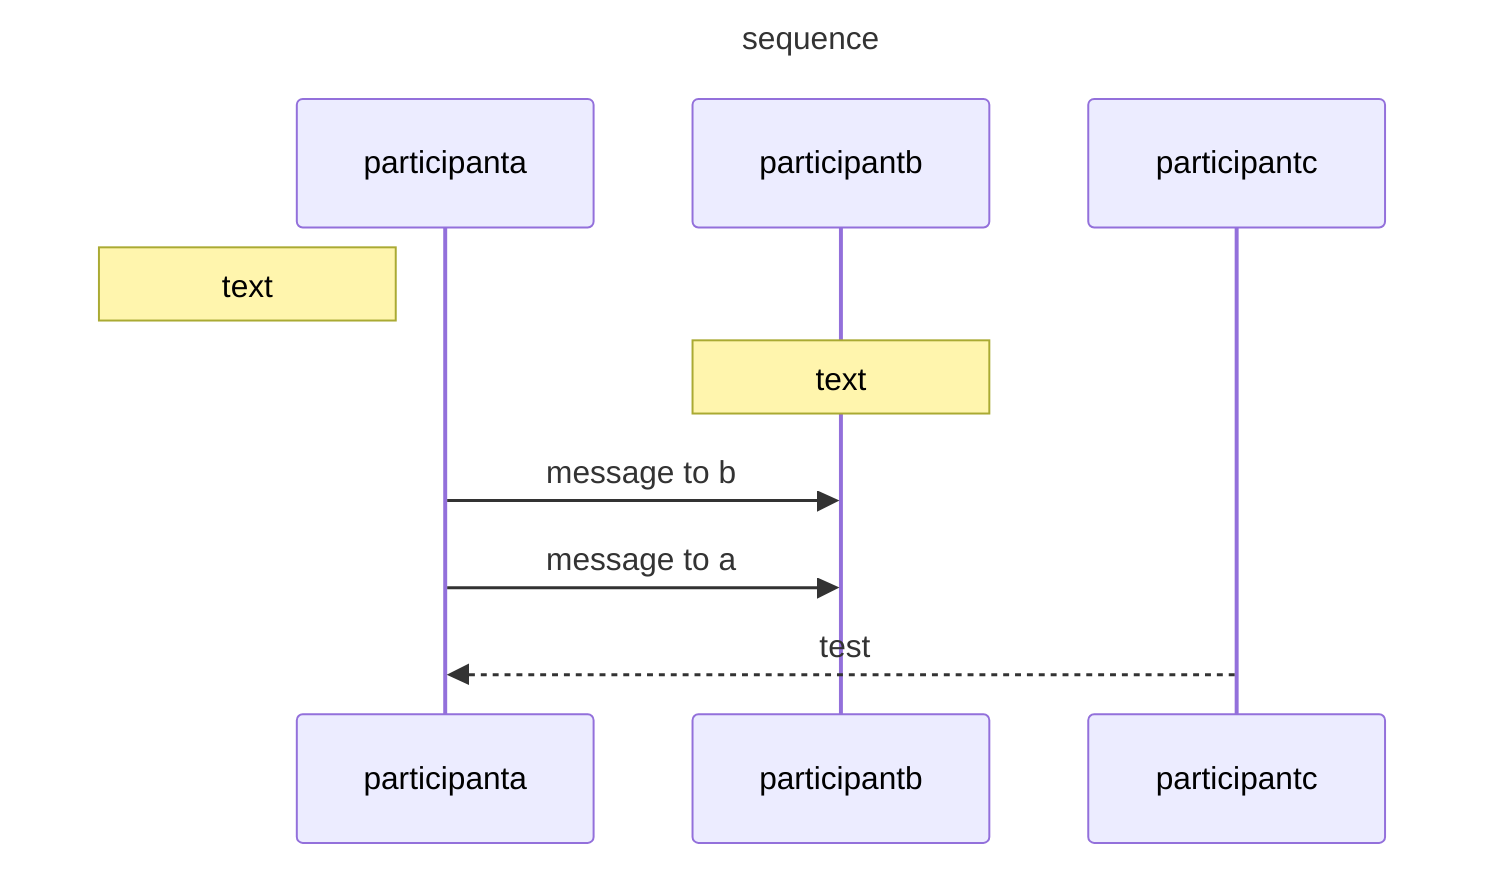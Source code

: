 ---
title: sequence
---
sequenceDiagram
    participant a as participanta
    participant b as participantb
    participant c as participantc
    note left of a: text
    note over b: text
    a ->> b: message to b
    a ->> b: message to a
    c -->> a: test